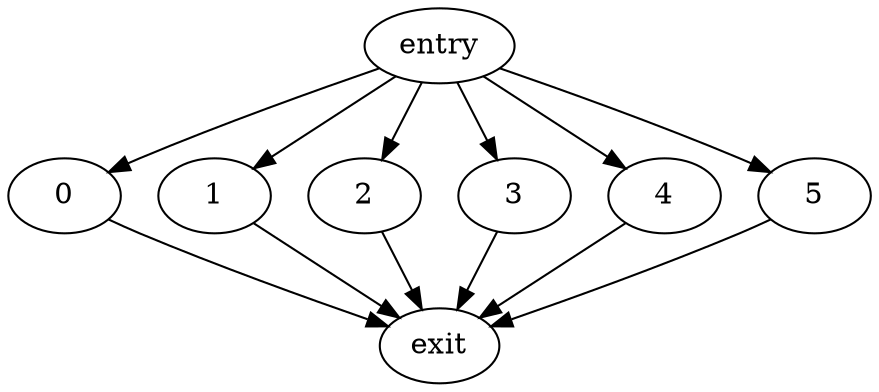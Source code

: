 digraph "/join-graph-6-output" {
		entry		 [Weight=3, Start=0, Processor=1];
		0		 [Weight=1, Start=3, Processor=1];
		1		 [Weight=2, Start=5, Processor=2];
		2		 [Weight=3, Start=6, Processor=3];
		3		 [Weight=4, Start=7, Processor=2];
		4		 [Weight=5, Start=4, Processor=1];
		5		 [Weight=6, Start=9, Processor=1];
		exit		 [Weight=5, Start=15, Processor=1];
		entry -> 0	 [Weight=1];
		0 -> exit	 [Weight=1];
		entry -> 1	 [Weight=2];
		1 -> exit	 [Weight=2];
		entry -> 2	 [Weight=3];
		2 -> exit	 [Weight=3];
		entry -> 3	 [Weight=4];
		3 -> exit	 [Weight=4];
		entry -> 4	 [Weight=5];
		4 -> exit	 [Weight=5];
		entry -> 5	 [Weight=6];
		5 -> exit	 [Weight=6];
}